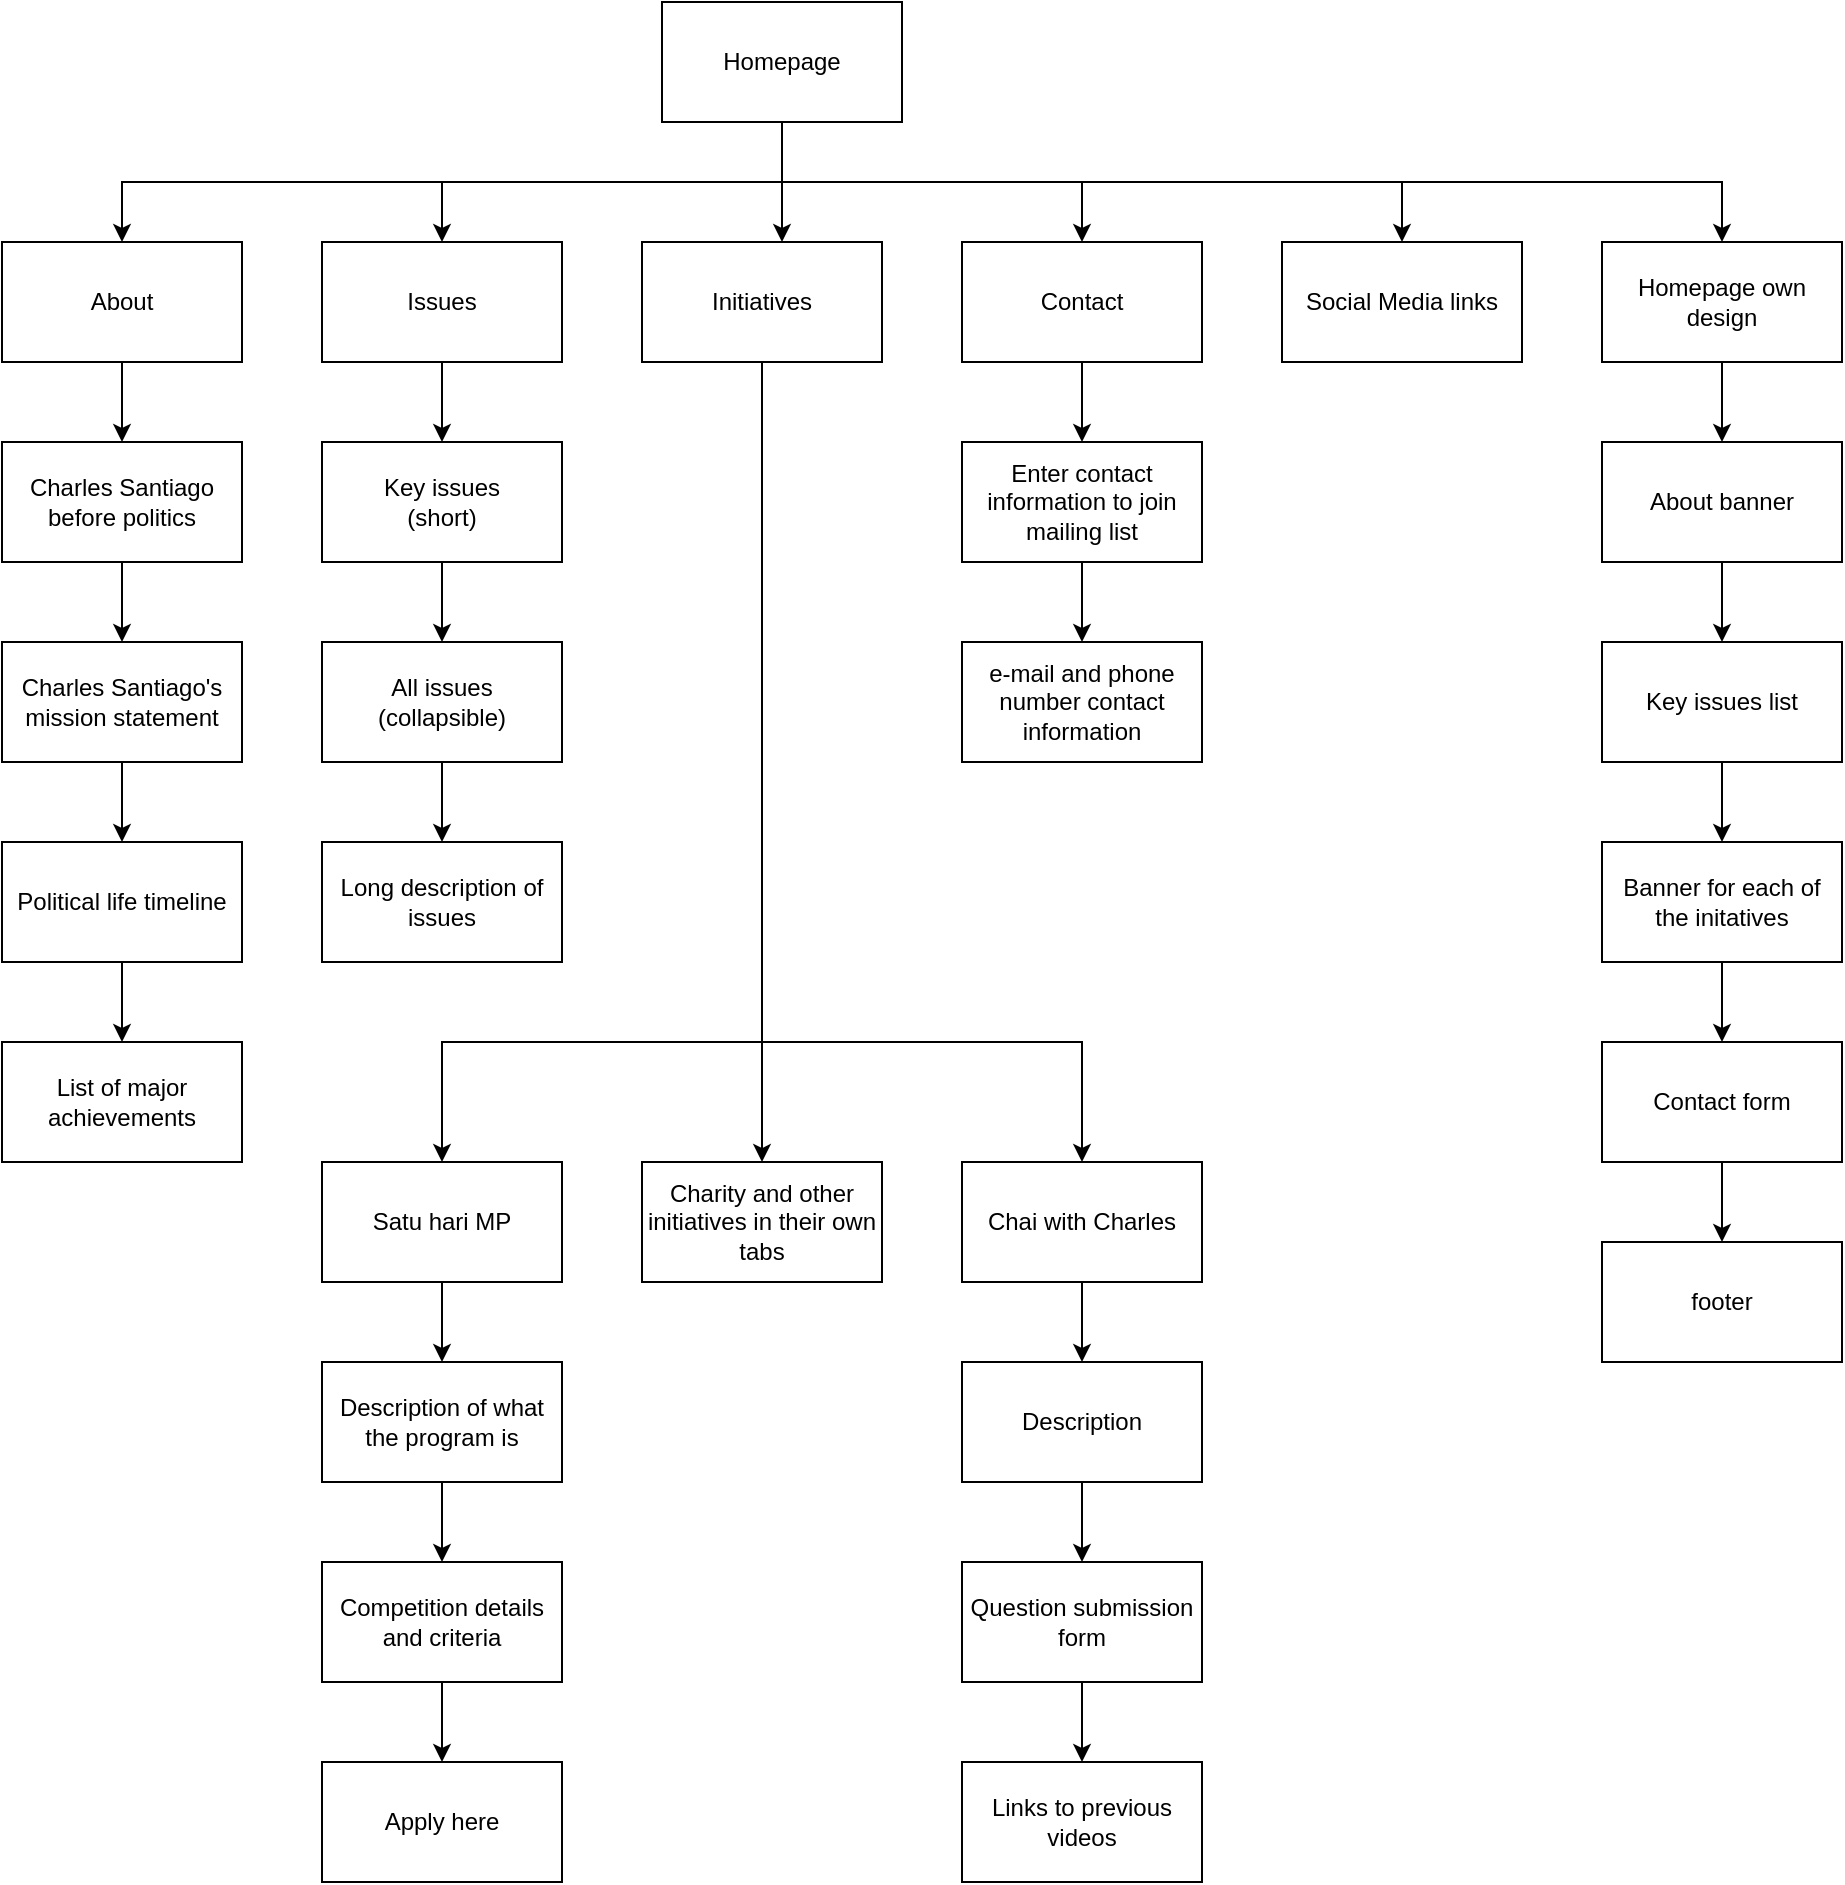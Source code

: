 <mxfile version="14.7.7" type="device"><diagram id="jcmpBWkqqLZ34w8NDymA" name="Page-1"><mxGraphModel dx="1185" dy="627" grid="1" gridSize="10" guides="1" tooltips="1" connect="1" arrows="1" fold="1" page="1" pageScale="1" pageWidth="1200" pageHeight="1920" math="0" shadow="0"><root><mxCell id="0"/><mxCell id="1" parent="0"/><mxCell id="KuIH6bo1LAan6OoNk8YJ-8" value="" style="edgeStyle=orthogonalEdgeStyle;rounded=0;orthogonalLoop=1;jettySize=auto;html=1;" edge="1" parent="1" source="KuIH6bo1LAan6OoNk8YJ-1" target="KuIH6bo1LAan6OoNk8YJ-4"><mxGeometry relative="1" as="geometry"><Array as="points"><mxPoint x="430" y="130"/><mxPoint x="430" y="130"/></Array></mxGeometry></mxCell><mxCell id="KuIH6bo1LAan6OoNk8YJ-9" style="edgeStyle=orthogonalEdgeStyle;rounded=0;orthogonalLoop=1;jettySize=auto;html=1;entryX=0.5;entryY=0;entryDx=0;entryDy=0;" edge="1" parent="1" source="KuIH6bo1LAan6OoNk8YJ-1" target="KuIH6bo1LAan6OoNk8YJ-5"><mxGeometry relative="1" as="geometry"><Array as="points"><mxPoint x="430" y="130"/><mxPoint x="580" y="130"/></Array></mxGeometry></mxCell><mxCell id="KuIH6bo1LAan6OoNk8YJ-10" style="edgeStyle=orthogonalEdgeStyle;rounded=0;orthogonalLoop=1;jettySize=auto;html=1;entryX=0.5;entryY=0;entryDx=0;entryDy=0;" edge="1" parent="1" source="KuIH6bo1LAan6OoNk8YJ-1" target="KuIH6bo1LAan6OoNk8YJ-6"><mxGeometry relative="1" as="geometry"><Array as="points"><mxPoint x="430" y="130"/><mxPoint x="740" y="130"/></Array></mxGeometry></mxCell><mxCell id="KuIH6bo1LAan6OoNk8YJ-11" style="edgeStyle=orthogonalEdgeStyle;rounded=0;orthogonalLoop=1;jettySize=auto;html=1;entryX=0.5;entryY=0;entryDx=0;entryDy=0;" edge="1" parent="1" source="KuIH6bo1LAan6OoNk8YJ-1" target="KuIH6bo1LAan6OoNk8YJ-3"><mxGeometry relative="1" as="geometry"><Array as="points"><mxPoint x="430" y="130"/><mxPoint x="260" y="130"/></Array></mxGeometry></mxCell><mxCell id="KuIH6bo1LAan6OoNk8YJ-12" style="edgeStyle=orthogonalEdgeStyle;rounded=0;orthogonalLoop=1;jettySize=auto;html=1;entryX=0.5;entryY=0;entryDx=0;entryDy=0;" edge="1" parent="1" source="KuIH6bo1LAan6OoNk8YJ-1" target="KuIH6bo1LAan6OoNk8YJ-2"><mxGeometry relative="1" as="geometry"><Array as="points"><mxPoint x="430" y="130"/><mxPoint x="100" y="130"/></Array></mxGeometry></mxCell><mxCell id="KuIH6bo1LAan6OoNk8YJ-14" style="edgeStyle=orthogonalEdgeStyle;rounded=0;orthogonalLoop=1;jettySize=auto;html=1;entryX=0.5;entryY=0;entryDx=0;entryDy=0;" edge="1" parent="1" source="KuIH6bo1LAan6OoNk8YJ-1" target="KuIH6bo1LAan6OoNk8YJ-13"><mxGeometry relative="1" as="geometry"><Array as="points"><mxPoint x="430" y="130"/><mxPoint x="900" y="130"/></Array></mxGeometry></mxCell><mxCell id="KuIH6bo1LAan6OoNk8YJ-1" value="Homepage " style="rounded=0;whiteSpace=wrap;html=1;" vertex="1" parent="1"><mxGeometry x="370" y="40" width="120" height="60" as="geometry"/></mxCell><mxCell id="KuIH6bo1LAan6OoNk8YJ-26" value="" style="edgeStyle=orthogonalEdgeStyle;rounded=0;orthogonalLoop=1;jettySize=auto;html=1;" edge="1" parent="1" source="KuIH6bo1LAan6OoNk8YJ-2" target="KuIH6bo1LAan6OoNk8YJ-25"><mxGeometry relative="1" as="geometry"/></mxCell><mxCell id="KuIH6bo1LAan6OoNk8YJ-2" value="About&lt;span style=&quot;white-space: pre&quot;&gt;&lt;/span&gt;" style="rounded=0;whiteSpace=wrap;html=1;" vertex="1" parent="1"><mxGeometry x="40" y="160" width="120" height="60" as="geometry"/></mxCell><mxCell id="KuIH6bo1LAan6OoNk8YJ-15" style="edgeStyle=orthogonalEdgeStyle;rounded=0;orthogonalLoop=1;jettySize=auto;html=1;" edge="1" parent="1" source="KuIH6bo1LAan6OoNk8YJ-3"><mxGeometry relative="1" as="geometry"><mxPoint x="260" y="260" as="targetPoint"/></mxGeometry></mxCell><mxCell id="KuIH6bo1LAan6OoNk8YJ-3" value="&lt;div&gt;Issues&lt;/div&gt;" style="rounded=0;whiteSpace=wrap;html=1;" vertex="1" parent="1"><mxGeometry x="200" y="160" width="120" height="60" as="geometry"/></mxCell><mxCell id="KuIH6bo1LAan6OoNk8YJ-32" style="edgeStyle=orthogonalEdgeStyle;rounded=0;orthogonalLoop=1;jettySize=auto;html=1;" edge="1" parent="1" source="KuIH6bo1LAan6OoNk8YJ-4" target="KuIH6bo1LAan6OoNk8YJ-31"><mxGeometry relative="1" as="geometry"/></mxCell><mxCell id="KuIH6bo1LAan6OoNk8YJ-35" style="edgeStyle=orthogonalEdgeStyle;rounded=0;orthogonalLoop=1;jettySize=auto;html=1;" edge="1" parent="1" source="KuIH6bo1LAan6OoNk8YJ-4" target="KuIH6bo1LAan6OoNk8YJ-33"><mxGeometry relative="1" as="geometry"><Array as="points"><mxPoint x="420" y="560"/><mxPoint x="580" y="560"/></Array></mxGeometry></mxCell><mxCell id="KuIH6bo1LAan6OoNk8YJ-36" style="edgeStyle=orthogonalEdgeStyle;rounded=0;orthogonalLoop=1;jettySize=auto;html=1;entryX=0.5;entryY=0;entryDx=0;entryDy=0;" edge="1" parent="1" source="KuIH6bo1LAan6OoNk8YJ-4" target="KuIH6bo1LAan6OoNk8YJ-34"><mxGeometry relative="1" as="geometry"><Array as="points"><mxPoint x="420" y="560"/><mxPoint x="260" y="560"/></Array></mxGeometry></mxCell><mxCell id="KuIH6bo1LAan6OoNk8YJ-4" value="Initiatives" style="rounded=0;whiteSpace=wrap;html=1;" vertex="1" parent="1"><mxGeometry x="360" y="160" width="120" height="60" as="geometry"/></mxCell><mxCell id="KuIH6bo1LAan6OoNk8YJ-22" value="" style="edgeStyle=orthogonalEdgeStyle;rounded=0;orthogonalLoop=1;jettySize=auto;html=1;" edge="1" parent="1" source="KuIH6bo1LAan6OoNk8YJ-5" target="KuIH6bo1LAan6OoNk8YJ-21"><mxGeometry relative="1" as="geometry"/></mxCell><mxCell id="KuIH6bo1LAan6OoNk8YJ-5" value="Contact" style="rounded=0;whiteSpace=wrap;html=1;" vertex="1" parent="1"><mxGeometry x="520" y="160" width="120" height="60" as="geometry"/></mxCell><mxCell id="KuIH6bo1LAan6OoNk8YJ-6" value="Social Media links" style="rounded=0;whiteSpace=wrap;html=1;" vertex="1" parent="1"><mxGeometry x="680" y="160" width="120" height="60" as="geometry"/></mxCell><mxCell id="KuIH6bo1LAan6OoNk8YJ-52" value="" style="edgeStyle=orthogonalEdgeStyle;rounded=0;orthogonalLoop=1;jettySize=auto;html=1;" edge="1" parent="1" source="KuIH6bo1LAan6OoNk8YJ-13" target="KuIH6bo1LAan6OoNk8YJ-51"><mxGeometry relative="1" as="geometry"/></mxCell><mxCell id="KuIH6bo1LAan6OoNk8YJ-13" value="Homepage own design" style="rounded=0;whiteSpace=wrap;html=1;" vertex="1" parent="1"><mxGeometry x="840" y="160" width="120" height="60" as="geometry"/></mxCell><mxCell id="KuIH6bo1LAan6OoNk8YJ-18" value="" style="edgeStyle=orthogonalEdgeStyle;rounded=0;orthogonalLoop=1;jettySize=auto;html=1;" edge="1" parent="1" source="KuIH6bo1LAan6OoNk8YJ-16" target="KuIH6bo1LAan6OoNk8YJ-17"><mxGeometry relative="1" as="geometry"/></mxCell><mxCell id="KuIH6bo1LAan6OoNk8YJ-16" value="&lt;div&gt;Key issues&lt;/div&gt;&lt;div&gt;(short)&lt;/div&gt;" style="rounded=0;whiteSpace=wrap;html=1;" vertex="1" parent="1"><mxGeometry x="200" y="260" width="120" height="60" as="geometry"/></mxCell><mxCell id="KuIH6bo1LAan6OoNk8YJ-20" value="" style="edgeStyle=orthogonalEdgeStyle;rounded=0;orthogonalLoop=1;jettySize=auto;html=1;" edge="1" parent="1" source="KuIH6bo1LAan6OoNk8YJ-17" target="KuIH6bo1LAan6OoNk8YJ-19"><mxGeometry relative="1" as="geometry"/></mxCell><mxCell id="KuIH6bo1LAan6OoNk8YJ-17" value="All issues (collapsible)" style="rounded=0;whiteSpace=wrap;html=1;" vertex="1" parent="1"><mxGeometry x="200" y="360" width="120" height="60" as="geometry"/></mxCell><mxCell id="KuIH6bo1LAan6OoNk8YJ-19" value="Long description of issues" style="rounded=0;whiteSpace=wrap;html=1;" vertex="1" parent="1"><mxGeometry x="200" y="460" width="120" height="60" as="geometry"/></mxCell><mxCell id="KuIH6bo1LAan6OoNk8YJ-24" value="" style="edgeStyle=orthogonalEdgeStyle;rounded=0;orthogonalLoop=1;jettySize=auto;html=1;" edge="1" parent="1" source="KuIH6bo1LAan6OoNk8YJ-21" target="KuIH6bo1LAan6OoNk8YJ-23"><mxGeometry relative="1" as="geometry"/></mxCell><mxCell id="KuIH6bo1LAan6OoNk8YJ-21" value="Enter contact information to join mailing list" style="rounded=0;whiteSpace=wrap;html=1;" vertex="1" parent="1"><mxGeometry x="520" y="260" width="120" height="60" as="geometry"/></mxCell><mxCell id="KuIH6bo1LAan6OoNk8YJ-23" value="e-mail and phone number contact information" style="rounded=0;whiteSpace=wrap;html=1;" vertex="1" parent="1"><mxGeometry x="520" y="360" width="120" height="60" as="geometry"/></mxCell><mxCell id="KuIH6bo1LAan6OoNk8YJ-28" value="" style="edgeStyle=orthogonalEdgeStyle;rounded=0;orthogonalLoop=1;jettySize=auto;html=1;" edge="1" parent="1" source="KuIH6bo1LAan6OoNk8YJ-25" target="KuIH6bo1LAan6OoNk8YJ-27"><mxGeometry relative="1" as="geometry"/></mxCell><mxCell id="KuIH6bo1LAan6OoNk8YJ-25" value="Charles Santiago before politics" style="rounded=0;whiteSpace=wrap;html=1;" vertex="1" parent="1"><mxGeometry x="40" y="260" width="120" height="60" as="geometry"/></mxCell><mxCell id="KuIH6bo1LAan6OoNk8YJ-30" value="" style="edgeStyle=orthogonalEdgeStyle;rounded=0;orthogonalLoop=1;jettySize=auto;html=1;" edge="1" parent="1" source="KuIH6bo1LAan6OoNk8YJ-27" target="KuIH6bo1LAan6OoNk8YJ-29"><mxGeometry relative="1" as="geometry"/></mxCell><mxCell id="KuIH6bo1LAan6OoNk8YJ-27" value="Charles Santiago's mission statement" style="rounded=0;whiteSpace=wrap;html=1;" vertex="1" parent="1"><mxGeometry x="40" y="360" width="120" height="60" as="geometry"/></mxCell><mxCell id="KuIH6bo1LAan6OoNk8YJ-38" value="" style="edgeStyle=orthogonalEdgeStyle;rounded=0;orthogonalLoop=1;jettySize=auto;html=1;" edge="1" parent="1" source="KuIH6bo1LAan6OoNk8YJ-29" target="KuIH6bo1LAan6OoNk8YJ-37"><mxGeometry relative="1" as="geometry"/></mxCell><mxCell id="KuIH6bo1LAan6OoNk8YJ-29" value="&lt;div&gt;Political life timeline&lt;/div&gt;" style="rounded=0;whiteSpace=wrap;html=1;" vertex="1" parent="1"><mxGeometry x="40" y="460" width="120" height="60" as="geometry"/></mxCell><mxCell id="KuIH6bo1LAan6OoNk8YJ-31" value="Charity and other initiatives in their own tabs" style="rounded=0;whiteSpace=wrap;html=1;" vertex="1" parent="1"><mxGeometry x="360" y="620" width="120" height="60" as="geometry"/></mxCell><mxCell id="KuIH6bo1LAan6OoNk8YJ-46" value="" style="edgeStyle=orthogonalEdgeStyle;rounded=0;orthogonalLoop=1;jettySize=auto;html=1;" edge="1" parent="1" source="KuIH6bo1LAan6OoNk8YJ-33" target="KuIH6bo1LAan6OoNk8YJ-45"><mxGeometry relative="1" as="geometry"/></mxCell><mxCell id="KuIH6bo1LAan6OoNk8YJ-33" value="Chai with Charles" style="rounded=0;whiteSpace=wrap;html=1;" vertex="1" parent="1"><mxGeometry x="520" y="620" width="120" height="60" as="geometry"/></mxCell><mxCell id="KuIH6bo1LAan6OoNk8YJ-40" value="" style="edgeStyle=orthogonalEdgeStyle;rounded=0;orthogonalLoop=1;jettySize=auto;html=1;" edge="1" parent="1" source="KuIH6bo1LAan6OoNk8YJ-34" target="KuIH6bo1LAan6OoNk8YJ-39"><mxGeometry relative="1" as="geometry"/></mxCell><mxCell id="KuIH6bo1LAan6OoNk8YJ-34" value="Satu hari MP" style="rounded=0;whiteSpace=wrap;html=1;" vertex="1" parent="1"><mxGeometry x="200" y="620" width="120" height="60" as="geometry"/></mxCell><mxCell id="KuIH6bo1LAan6OoNk8YJ-37" value="List of major achievements" style="rounded=0;whiteSpace=wrap;html=1;" vertex="1" parent="1"><mxGeometry x="40" y="560" width="120" height="60" as="geometry"/></mxCell><mxCell id="KuIH6bo1LAan6OoNk8YJ-42" value="" style="edgeStyle=orthogonalEdgeStyle;rounded=0;orthogonalLoop=1;jettySize=auto;html=1;" edge="1" parent="1" source="KuIH6bo1LAan6OoNk8YJ-39" target="KuIH6bo1LAan6OoNk8YJ-41"><mxGeometry relative="1" as="geometry"/></mxCell><mxCell id="KuIH6bo1LAan6OoNk8YJ-39" value="Description of what the program is" style="rounded=0;whiteSpace=wrap;html=1;" vertex="1" parent="1"><mxGeometry x="200" y="720" width="120" height="60" as="geometry"/></mxCell><mxCell id="KuIH6bo1LAan6OoNk8YJ-44" value="" style="edgeStyle=orthogonalEdgeStyle;rounded=0;orthogonalLoop=1;jettySize=auto;html=1;" edge="1" parent="1" source="KuIH6bo1LAan6OoNk8YJ-41" target="KuIH6bo1LAan6OoNk8YJ-43"><mxGeometry relative="1" as="geometry"/></mxCell><mxCell id="KuIH6bo1LAan6OoNk8YJ-41" value="Competition details and criteria" style="rounded=0;whiteSpace=wrap;html=1;" vertex="1" parent="1"><mxGeometry x="200" y="820" width="120" height="60" as="geometry"/></mxCell><mxCell id="KuIH6bo1LAan6OoNk8YJ-43" value="Apply here" style="whiteSpace=wrap;html=1;rounded=0;" vertex="1" parent="1"><mxGeometry x="200" y="920" width="120" height="60" as="geometry"/></mxCell><mxCell id="KuIH6bo1LAan6OoNk8YJ-48" value="" style="edgeStyle=orthogonalEdgeStyle;rounded=0;orthogonalLoop=1;jettySize=auto;html=1;" edge="1" parent="1" source="KuIH6bo1LAan6OoNk8YJ-45" target="KuIH6bo1LAan6OoNk8YJ-47"><mxGeometry relative="1" as="geometry"/></mxCell><mxCell id="KuIH6bo1LAan6OoNk8YJ-45" value="Description" style="rounded=0;whiteSpace=wrap;html=1;" vertex="1" parent="1"><mxGeometry x="520" y="720" width="120" height="60" as="geometry"/></mxCell><mxCell id="KuIH6bo1LAan6OoNk8YJ-50" value="" style="edgeStyle=orthogonalEdgeStyle;rounded=0;orthogonalLoop=1;jettySize=auto;html=1;" edge="1" parent="1" source="KuIH6bo1LAan6OoNk8YJ-47" target="KuIH6bo1LAan6OoNk8YJ-49"><mxGeometry relative="1" as="geometry"/></mxCell><mxCell id="KuIH6bo1LAan6OoNk8YJ-47" value="Question submission form" style="whiteSpace=wrap;html=1;rounded=0;" vertex="1" parent="1"><mxGeometry x="520" y="820" width="120" height="60" as="geometry"/></mxCell><mxCell id="KuIH6bo1LAan6OoNk8YJ-49" value="Links to previous videos" style="whiteSpace=wrap;html=1;rounded=0;" vertex="1" parent="1"><mxGeometry x="520" y="920" width="120" height="60" as="geometry"/></mxCell><mxCell id="KuIH6bo1LAan6OoNk8YJ-56" value="" style="edgeStyle=orthogonalEdgeStyle;rounded=0;orthogonalLoop=1;jettySize=auto;html=1;" edge="1" parent="1" source="KuIH6bo1LAan6OoNk8YJ-51" target="KuIH6bo1LAan6OoNk8YJ-55"><mxGeometry relative="1" as="geometry"/></mxCell><mxCell id="KuIH6bo1LAan6OoNk8YJ-51" value="About banner" style="rounded=0;whiteSpace=wrap;html=1;" vertex="1" parent="1"><mxGeometry x="840" y="260" width="120" height="60" as="geometry"/></mxCell><mxCell id="KuIH6bo1LAan6OoNk8YJ-58" value="" style="edgeStyle=orthogonalEdgeStyle;rounded=0;orthogonalLoop=1;jettySize=auto;html=1;" edge="1" parent="1" source="KuIH6bo1LAan6OoNk8YJ-55" target="KuIH6bo1LAan6OoNk8YJ-57"><mxGeometry relative="1" as="geometry"/></mxCell><mxCell id="KuIH6bo1LAan6OoNk8YJ-55" value="Key issues list" style="whiteSpace=wrap;html=1;rounded=0;" vertex="1" parent="1"><mxGeometry x="840" y="360" width="120" height="60" as="geometry"/></mxCell><mxCell id="KuIH6bo1LAan6OoNk8YJ-60" value="" style="edgeStyle=orthogonalEdgeStyle;rounded=0;orthogonalLoop=1;jettySize=auto;html=1;" edge="1" parent="1" source="KuIH6bo1LAan6OoNk8YJ-57" target="KuIH6bo1LAan6OoNk8YJ-59"><mxGeometry relative="1" as="geometry"/></mxCell><mxCell id="KuIH6bo1LAan6OoNk8YJ-57" value="Banner for each of the initatives" style="whiteSpace=wrap;html=1;rounded=0;" vertex="1" parent="1"><mxGeometry x="840" y="460" width="120" height="60" as="geometry"/></mxCell><mxCell id="KuIH6bo1LAan6OoNk8YJ-62" value="" style="edgeStyle=orthogonalEdgeStyle;rounded=0;orthogonalLoop=1;jettySize=auto;html=1;" edge="1" parent="1" source="KuIH6bo1LAan6OoNk8YJ-59" target="KuIH6bo1LAan6OoNk8YJ-61"><mxGeometry relative="1" as="geometry"/></mxCell><mxCell id="KuIH6bo1LAan6OoNk8YJ-59" value="Contact form" style="whiteSpace=wrap;html=1;rounded=0;" vertex="1" parent="1"><mxGeometry x="840" y="560" width="120" height="60" as="geometry"/></mxCell><mxCell id="KuIH6bo1LAan6OoNk8YJ-61" value="&lt;div&gt;footer&lt;/div&gt;" style="whiteSpace=wrap;html=1;rounded=0;" vertex="1" parent="1"><mxGeometry x="840" y="660" width="120" height="60" as="geometry"/></mxCell></root></mxGraphModel></diagram></mxfile>